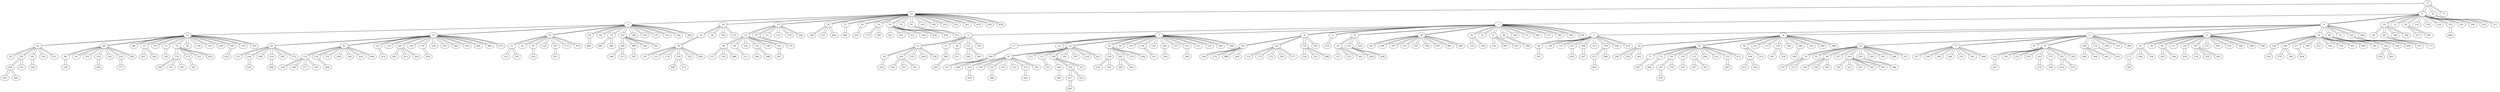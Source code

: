 graph {
15 -- 14
15 -- 4
15 -- 43
15 -- 77
14 -- 15
14 -- 5
14 -- 16
14 -- 19
14 -- 26
14 -- 37
14 -- 46
14 -- 50
14 -- 54
14 -- 78
14 -- 91
14 -- 162
14 -- 185
14 -- 219
14 -- 255
14 -- 261
14 -- 419
14 -- 450
14 -- 458
4 -- 15
4 -- 1
4 -- 0
4 -- 20
4 -- 32
4 -- 99
4 -- 110
4 -- 139
4 -- 228
4 -- 332
4 -- 361
4 -- 380
4 -- 422
43 -- 15
43 -- 315
77 -- 15
5 -- 14
5 -- 12
5 -- 21
5 -- 25
5 -- 49
5 -- 64
5 -- 70
5 -- 145
5 -- 166
5 -- 258
5 -- 279
5 -- 319
5 -- 356
5 -- 494
16 -- 14
16 -- 33
16 -- 38
16 -- 190
16 -- 272
19 -- 14
19 -- 35
19 -- 47
19 -- 53
19 -- 123
19 -- 278
19 -- 304
26 -- 14
26 -- 188
26 -- 222
26 -- 484
37 -- 14
37 -- 482
46 -- 14
46 -- 445
50 -- 14
50 -- 173
50 -- 285
54 -- 14
54 -- 101
54 -- 201
54 -- 251
54 -- 309
54 -- 434
54 -- 439
78 -- 14
91 -- 14
91 -- 371
162 -- 14
185 -- 14
219 -- 14
255 -- 14
261 -- 14
419 -- 14
450 -- 14
458 -- 14
1 -- 4
1 -- 2
1 -- 7
1 -- 8
1 -- 9
1 -- 10
1 -- 28
1 -- 36
1 -- 55
1 -- 57
1 -- 88
1 -- 100
1 -- 172
1 -- 344
1 -- 375
1 -- 382
1 -- 396
1 -- 470
0 -- 4
0 -- 3
0 -- 6
0 -- 11
0 -- 31
0 -- 79
0 -- 89
0 -- 93
0 -- 149
0 -- 268
20 -- 4
20 -- 68
20 -- 69
20 -- 169
20 -- 305
32 -- 4
99 -- 4
99 -- 317
99 -- 387
110 -- 4
139 -- 4
228 -- 4
332 -- 4
332 -- 480
361 -- 4
380 -- 4
422 -- 4
315 -- 43
12 -- 5
12 -- 40
12 -- 48
12 -- 60
12 -- 61
12 -- 63
12 -- 72
12 -- 74
12 -- 92
12 -- 136
12 -- 150
12 -- 238
12 -- 245
12 -- 379
12 -- 414
21 -- 5
21 -- 29
21 -- 82
21 -- 121
21 -- 125
21 -- 141
21 -- 146
21 -- 176
21 -- 250
21 -- 301
21 -- 360
21 -- 393
21 -- 404
21 -- 440
21 -- 473
25 -- 5
25 -- 51
25 -- 62
25 -- 67
25 -- 129
25 -- 297
25 -- 373
25 -- 476
49 -- 5
49 -- 406
64 -- 5
70 -- 5
70 -- 280
70 -- 386
145 -- 5
145 -- 266
145 -- 289
145 -- 342
145 -- 441
166 -- 5
258 -- 5
279 -- 5
319 -- 5
356 -- 5
494 -- 5
33 -- 16
33 -- 59
38 -- 16
190 -- 16
272 -- 16
35 -- 19
35 -- 66
35 -- 90
35 -- 102
35 -- 135
35 -- 148
35 -- 161
47 -- 19
47 -- 179
53 -- 19
123 -- 19
278 -- 19
304 -- 19
188 -- 26
222 -- 26
484 -- 26
482 -- 37
445 -- 46
173 -- 50
285 -- 50
101 -- 54
201 -- 54
251 -- 54
309 -- 54
434 -- 54
439 -- 54
371 -- 91
2 -- 1
2 -- 13
2 -- 27
2 -- 58
2 -- 133
2 -- 365
7 -- 1
7 -- 17
7 -- 22
7 -- 23
7 -- 30
7 -- 39
7 -- 114
7 -- 134
7 -- 159
7 -- 203
7 -- 227
7 -- 270
7 -- 271
7 -- 339
7 -- 409
7 -- 464
8 -- 1
8 -- 103
8 -- 124
8 -- 170
8 -- 265
9 -- 1
9 -- 374
10 -- 1
10 -- 34
10 -- 143
10 -- 359
28 -- 1
28 -- 86
28 -- 108
28 -- 197
28 -- 223
28 -- 316
28 -- 394
28 -- 457
28 -- 481
28 -- 489
36 -- 1
36 -- 119
36 -- 326
55 -- 1
57 -- 1
57 -- 182
57 -- 405
57 -- 452
88 -- 1
88 -- 366
100 -- 1
172 -- 1
344 -- 1
375 -- 1
382 -- 1
396 -- 1
470 -- 1
3 -- 0
3 -- 44
3 -- 138
3 -- 155
3 -- 233
3 -- 306
3 -- 313
3 -- 314
3 -- 460
3 -- 479
6 -- 0
6 -- 18
6 -- 42
6 -- 95
6 -- 112
6 -- 113
6 -- 130
6 -- 142
6 -- 186
6 -- 218
6 -- 260
6 -- 298
11 -- 0
11 -- 52
11 -- 73
11 -- 87
11 -- 97
11 -- 109
11 -- 116
11 -- 296
11 -- 323
11 -- 368
31 -- 0
31 -- 45
31 -- 56
31 -- 65
31 -- 111
31 -- 118
31 -- 167
31 -- 235
31 -- 292
31 -- 334
31 -- 349
31 -- 398
31 -- 496
79 -- 0
79 -- 128
79 -- 189
79 -- 217
79 -- 240
79 -- 257
79 -- 320
79 -- 324
79 -- 345
79 -- 499
89 -- 0
89 -- 241
89 -- 352
89 -- 354
89 -- 438
93 -- 0
149 -- 0
149 -- 357
268 -- 0
68 -- 20
69 -- 20
69 -- 177
169 -- 20
305 -- 20
317 -- 99
387 -- 99
480 -- 332
40 -- 12
40 -- 83
40 -- 84
40 -- 94
40 -- 104
40 -- 431
48 -- 12
48 -- 80
48 -- 85
48 -- 105
48 -- 156
48 -- 192
48 -- 216
48 -- 302
60 -- 12
61 -- 12
61 -- 243
61 -- 264
63 -- 12
72 -- 12
72 -- 126
74 -- 12
74 -- 174
74 -- 273
74 -- 355
74 -- 455
92 -- 12
136 -- 12
150 -- 12
238 -- 12
245 -- 12
245 -- 412
379 -- 12
414 -- 12
29 -- 21
29 -- 131
29 -- 164
29 -- 180
29 -- 254
29 -- 282
29 -- 372
82 -- 21
82 -- 152
82 -- 154
82 -- 232
82 -- 249
82 -- 343
82 -- 430
82 -- 444
121 -- 21
121 -- 416
125 -- 21
141 -- 21
141 -- 401
141 -- 411
141 -- 442
146 -- 21
176 -- 21
176 -- 456
250 -- 21
301 -- 21
360 -- 21
393 -- 21
404 -- 21
440 -- 21
473 -- 21
51 -- 25
51 -- 132
51 -- 367
62 -- 25
67 -- 25
67 -- 165
129 -- 25
297 -- 25
297 -- 451
373 -- 25
476 -- 25
406 -- 49
280 -- 70
386 -- 70
266 -- 145
266 -- 346
266 -- 413
289 -- 145
289 -- 397
342 -- 145
441 -- 145
59 -- 33
59 -- 147
59 -- 153
59 -- 178
59 -- 236
59 -- 252
59 -- 483
66 -- 35
66 -- 157
66 -- 330
66 -- 488
90 -- 35
90 -- 211
102 -- 35
135 -- 35
135 -- 204
135 -- 498
148 -- 35
161 -- 35
161 -- 407
179 -- 47
13 -- 2
13 -- 24
13 -- 168
13 -- 183
13 -- 269
13 -- 338
27 -- 2
27 -- 300
58 -- 2
58 -- 311
133 -- 2
133 -- 299
133 -- 487
365 -- 2
17 -- 7
17 -- 209
22 -- 7
23 -- 7
23 -- 41
23 -- 117
23 -- 127
23 -- 198
23 -- 242
23 -- 287
23 -- 318
23 -- 421
30 -- 7
30 -- 158
30 -- 262
30 -- 274
30 -- 448
39 -- 7
114 -- 7
134 -- 7
134 -- 331
159 -- 7
203 -- 7
203 -- 340
227 -- 7
270 -- 7
270 -- 390
271 -- 7
339 -- 7
409 -- 7
464 -- 7
103 -- 8
103 -- 144
103 -- 276
103 -- 288
103 -- 364
124 -- 8
124 -- 151
124 -- 175
124 -- 215
124 -- 303
124 -- 477
170 -- 8
170 -- 234
170 -- 321
170 -- 388
265 -- 8
374 -- 9
34 -- 10
34 -- 137
34 -- 322
34 -- 385
143 -- 10
143 -- 428
143 -- 490
359 -- 10
86 -- 28
108 -- 28
197 -- 28
223 -- 28
316 -- 28
394 -- 28
457 -- 28
481 -- 28
489 -- 28
119 -- 36
326 -- 36
182 -- 57
405 -- 57
452 -- 57
366 -- 88
44 -- 3
44 -- 391
138 -- 3
155 -- 3
233 -- 3
233 -- 403
306 -- 3
306 -- 347
313 -- 3
314 -- 3
314 -- 475
314 -- 486
460 -- 3
479 -- 3
18 -- 6
18 -- 206
18 -- 220
18 -- 402
42 -- 6
42 -- 71
42 -- 75
42 -- 96
42 -- 120
42 -- 122
42 -- 200
42 -- 221
42 -- 231
42 -- 471
95 -- 6
95 -- 194
95 -- 312
112 -- 6
113 -- 6
130 -- 6
130 -- 307
130 -- 358
142 -- 6
186 -- 6
186 -- 485
218 -- 6
260 -- 6
298 -- 6
52 -- 11
52 -- 76
52 -- 81
52 -- 98
52 -- 107
52 -- 160
52 -- 202
52 -- 205
52 -- 293
52 -- 308
52 -- 325
73 -- 11
73 -- 187
73 -- 199
73 -- 208
73 -- 284
73 -- 335
73 -- 341
73 -- 449
87 -- 11
97 -- 11
97 -- 115
97 -- 181
97 -- 225
97 -- 226
97 -- 263
97 -- 275
97 -- 291
97 -- 392
109 -- 11
109 -- 286
109 -- 446
109 -- 461
116 -- 11
116 -- 432
296 -- 11
323 -- 11
368 -- 11
45 -- 31
45 -- 171
45 -- 184
45 -- 196
56 -- 31
65 -- 31
65 -- 283
65 -- 369
111 -- 31
118 -- 31
118 -- 418
167 -- 31
167 -- 214
167 -- 329
167 -- 465
235 -- 31
292 -- 31
334 -- 31
349 -- 31
398 -- 31
496 -- 31
128 -- 79
128 -- 350
189 -- 79
189 -- 370
189 -- 389
217 -- 79
217 -- 454
240 -- 79
257 -- 79
320 -- 79
324 -- 79
345 -- 79
499 -- 79
241 -- 89
352 -- 89
352 -- 435
352 -- 491
354 -- 89
438 -- 89
357 -- 149
177 -- 69
83 -- 40
84 -- 40
84 -- 106
84 -- 191
94 -- 40
94 -- 140
104 -- 40
431 -- 40
80 -- 48
80 -- 230
85 -- 48
105 -- 48
156 -- 48
156 -- 295
192 -- 48
216 -- 48
216 -- 377
302 -- 48
243 -- 61
264 -- 61
126 -- 72
174 -- 74
174 -- 328
174 -- 351
174 -- 497
273 -- 74
273 -- 362
355 -- 74
455 -- 74
412 -- 245
131 -- 29
164 -- 29
164 -- 426
180 -- 29
254 -- 29
254 -- 468
282 -- 29
372 -- 29
152 -- 82
152 -- 229
152 -- 248
152 -- 277
152 -- 336
154 -- 82
154 -- 400
232 -- 82
249 -- 82
343 -- 82
430 -- 82
444 -- 82
416 -- 121
401 -- 141
411 -- 141
442 -- 141
456 -- 176
132 -- 51
367 -- 51
165 -- 67
451 -- 297
346 -- 266
413 -- 266
397 -- 289
147 -- 59
153 -- 59
178 -- 59
236 -- 59
236 -- 408
236 -- 472
252 -- 59
483 -- 59
157 -- 66
330 -- 66
488 -- 66
211 -- 90
204 -- 135
498 -- 135
407 -- 161
24 -- 13
24 -- 459
168 -- 13
168 -- 436
168 -- 437
168 -- 453
183 -- 13
269 -- 13
338 -- 13
300 -- 27
300 -- 443
311 -- 58
299 -- 133
487 -- 133
209 -- 17
209 -- 337
209 -- 469
41 -- 23
41 -- 163
41 -- 195
41 -- 237
41 -- 253
41 -- 310
41 -- 333
41 -- 381
117 -- 23
127 -- 23
127 -- 353
198 -- 23
198 -- 246
198 -- 256
198 -- 327
242 -- 23
287 -- 23
318 -- 23
421 -- 23
158 -- 30
158 -- 224
158 -- 395
262 -- 30
262 -- 399
262 -- 463
274 -- 30
448 -- 30
331 -- 134
340 -- 203
390 -- 270
144 -- 103
276 -- 103
288 -- 103
364 -- 103
151 -- 124
175 -- 124
215 -- 124
303 -- 124
477 -- 124
234 -- 170
321 -- 170
388 -- 170
137 -- 34
322 -- 34
385 -- 34
428 -- 143
490 -- 143
391 -- 44
403 -- 233
347 -- 306
475 -- 314
475 -- 492
486 -- 314
206 -- 18
220 -- 18
402 -- 18
71 -- 42
71 -- 447
75 -- 42
75 -- 466
96 -- 42
96 -- 247
96 -- 376
120 -- 42
120 -- 433
122 -- 42
122 -- 207
122 -- 267
200 -- 42
221 -- 42
231 -- 42
231 -- 467
471 -- 42
194 -- 95
194 -- 415
194 -- 424
312 -- 95
307 -- 130
358 -- 130
485 -- 186
76 -- 52
76 -- 210
76 -- 213
81 -- 52
98 -- 52
98 -- 239
98 -- 259
98 -- 294
107 -- 52
160 -- 52
160 -- 193
160 -- 212
160 -- 427
160 -- 462
160 -- 493
202 -- 52
202 -- 384
205 -- 52
293 -- 52
308 -- 52
325 -- 52
187 -- 73
199 -- 73
208 -- 73
284 -- 73
335 -- 73
341 -- 73
449 -- 73
115 -- 97
115 -- 281
181 -- 97
225 -- 97
226 -- 97
263 -- 97
263 -- 378
275 -- 97
275 -- 290
291 -- 97
291 -- 410
291 -- 474
392 -- 97
286 -- 109
446 -- 109
461 -- 109
432 -- 116
171 -- 45
171 -- 244
184 -- 45
196 -- 45
283 -- 65
369 -- 65
418 -- 118
214 -- 167
329 -- 167
465 -- 167
350 -- 128
370 -- 189
389 -- 189
454 -- 217
435 -- 352
491 -- 352
106 -- 84
106 -- 363
106 -- 495
191 -- 84
140 -- 94
230 -- 80
295 -- 156
377 -- 216
328 -- 174
351 -- 174
497 -- 174
362 -- 273
426 -- 164
468 -- 254
229 -- 152
248 -- 152
277 -- 152
336 -- 152
400 -- 154
408 -- 236
472 -- 236
459 -- 24
436 -- 168
437 -- 168
453 -- 168
443 -- 300
337 -- 209
469 -- 209
163 -- 41
163 -- 429
195 -- 41
237 -- 41
237 -- 348
253 -- 41
310 -- 41
333 -- 41
333 -- 420
381 -- 41
353 -- 127
246 -- 198
246 -- 383
256 -- 198
256 -- 417
256 -- 423
327 -- 198
224 -- 158
395 -- 158
399 -- 262
463 -- 262
492 -- 475
447 -- 71
466 -- 75
247 -- 96
247 -- 478
376 -- 96
433 -- 120
207 -- 122
267 -- 122
467 -- 231
415 -- 194
424 -- 194
210 -- 76
213 -- 76
239 -- 98
259 -- 98
294 -- 98
193 -- 160
212 -- 160
427 -- 160
462 -- 160
493 -- 160
384 -- 202
281 -- 115
378 -- 263
290 -- 275
410 -- 291
474 -- 291
244 -- 171
363 -- 106
495 -- 106
429 -- 163
348 -- 237
420 -- 333
383 -- 246
417 -- 256
417 -- 425
423 -- 256
478 -- 247
425 -- 417
}
